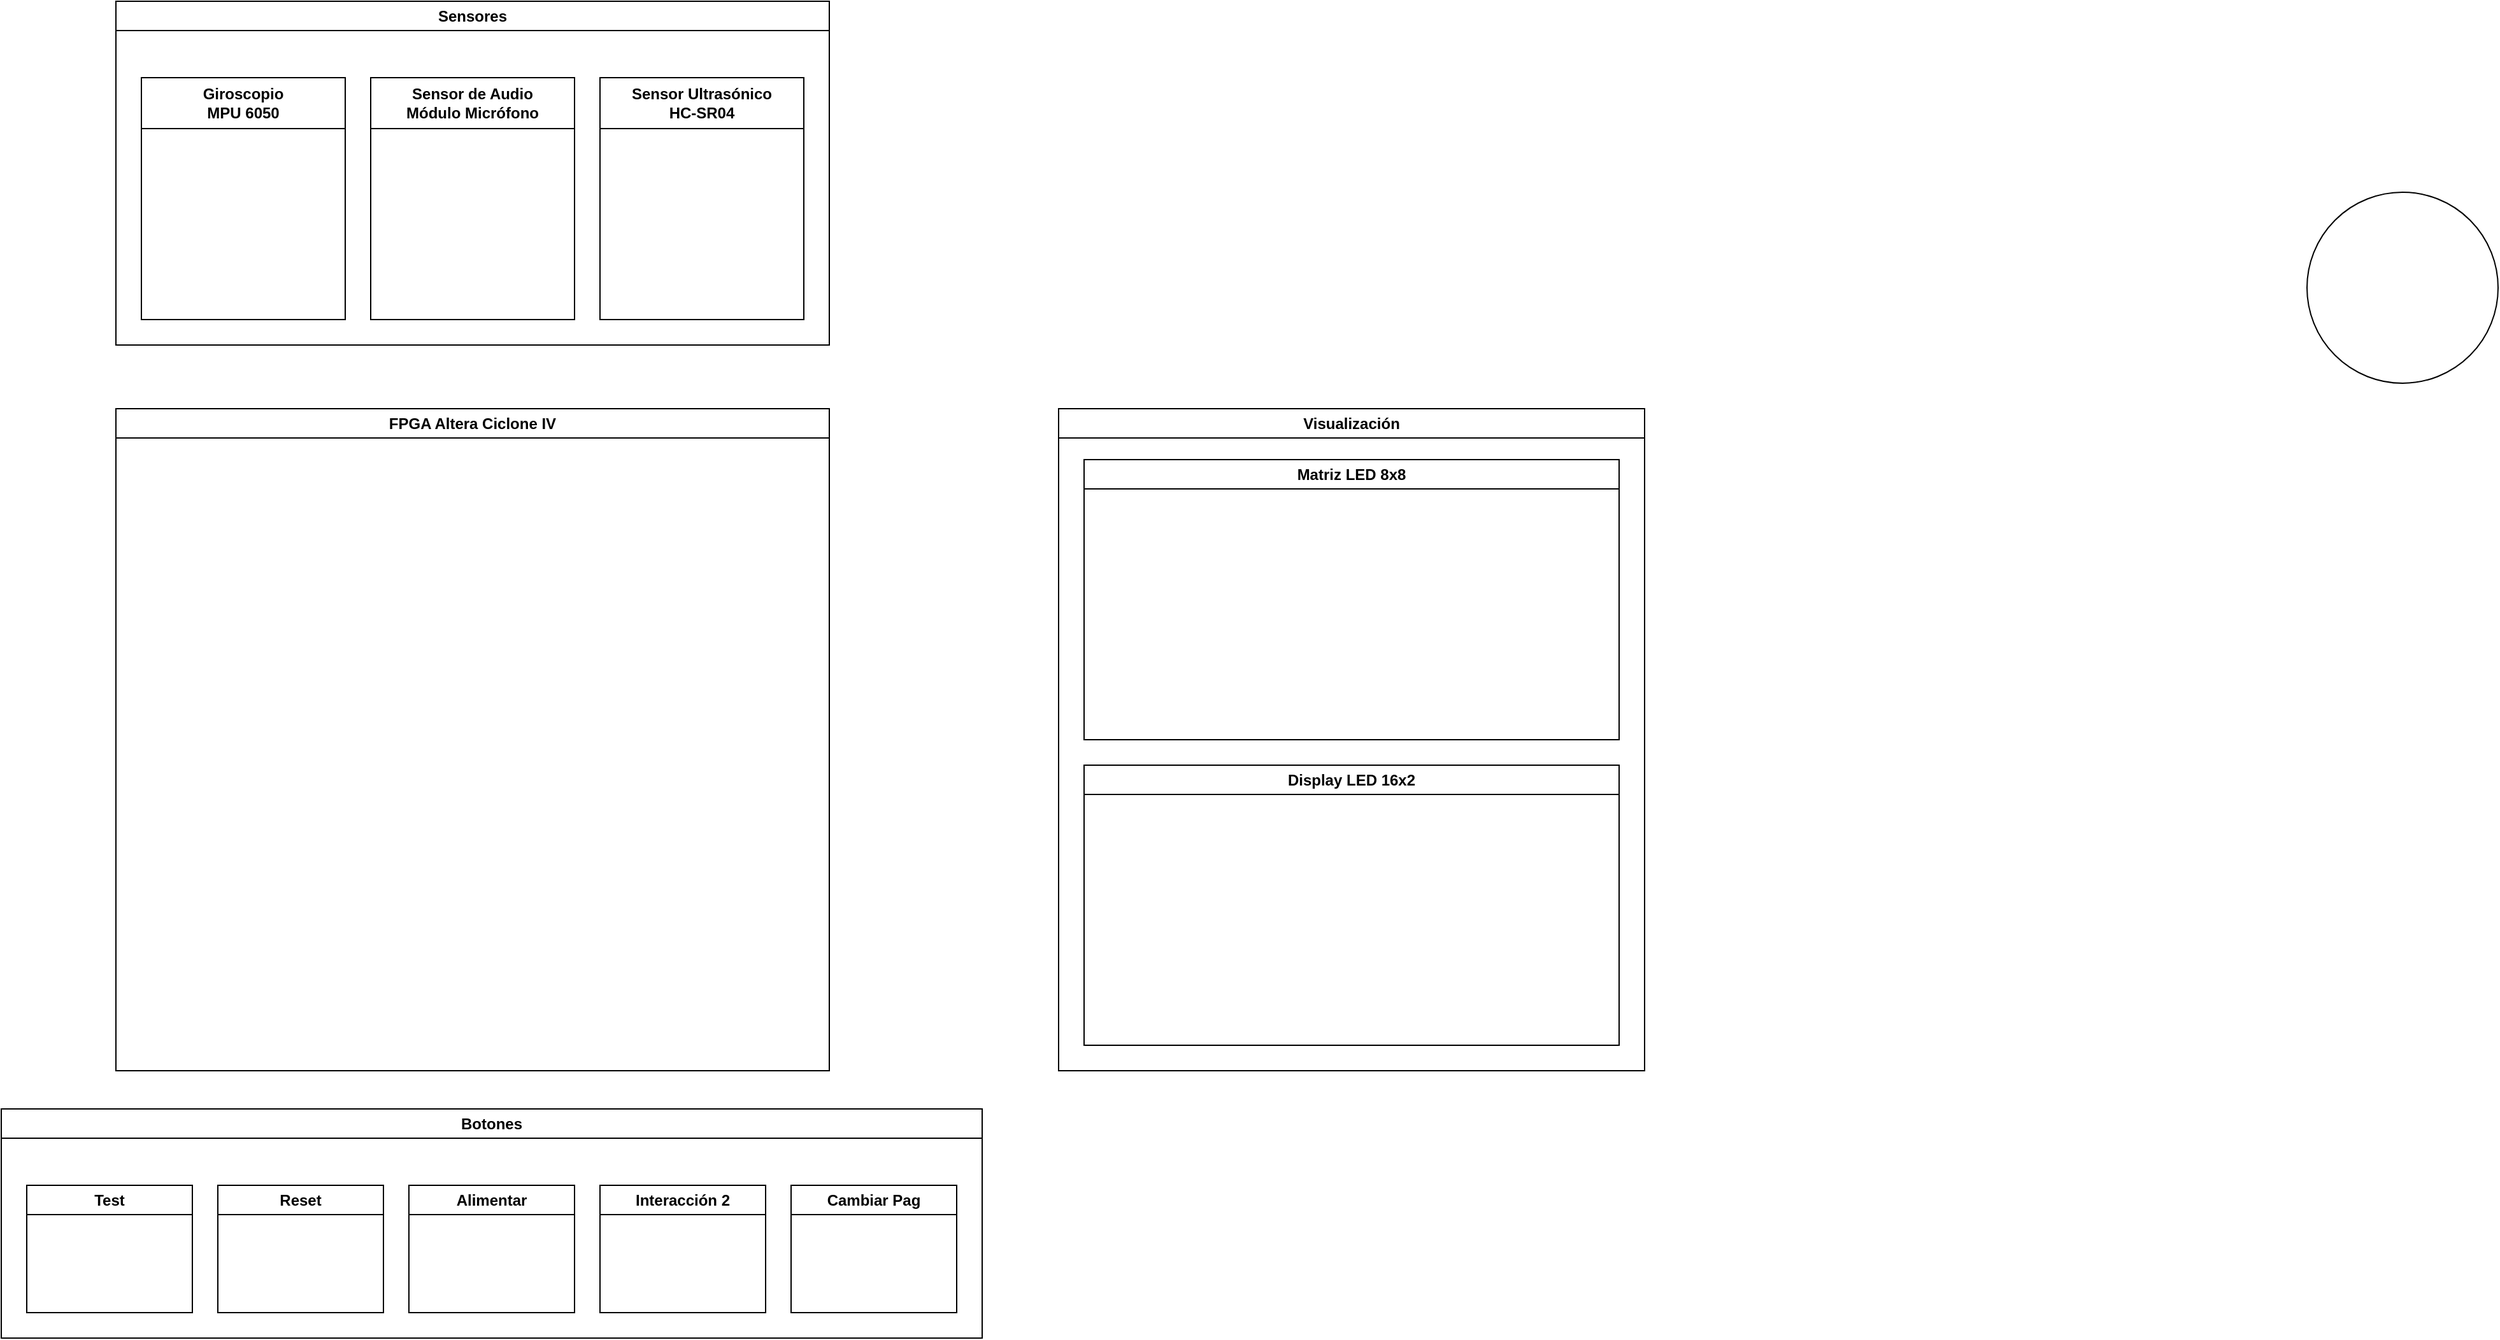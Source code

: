 <mxfile version="24.2.5" type="device">
  <diagram name="Page-1" id="We8mjUnuV8nLJWtnZGzq">
    <mxGraphModel dx="1949" dy="1204" grid="1" gridSize="10" guides="1" tooltips="1" connect="1" arrows="1" fold="1" page="1" pageScale="1" pageWidth="850" pageHeight="1100" math="0" shadow="0">
      <root>
        <mxCell id="0" />
        <mxCell id="1" parent="0" />
        <mxCell id="cjbTdQk7SK5-sbcSmx9T-2" value="FPGA Altera Ciclone IV" style="swimlane;whiteSpace=wrap;html=1;" vertex="1" parent="1">
          <mxGeometry x="130" y="360" width="560" height="520" as="geometry" />
        </mxCell>
        <mxCell id="cjbTdQk7SK5-sbcSmx9T-3" value="Botones" style="swimlane;whiteSpace=wrap;html=1;" vertex="1" parent="1">
          <mxGeometry x="40" y="910" width="770" height="180" as="geometry">
            <mxRectangle x="40" y="670" width="80" height="30" as="alternateBounds" />
          </mxGeometry>
        </mxCell>
        <mxCell id="cjbTdQk7SK5-sbcSmx9T-5" value="Test" style="swimlane;whiteSpace=wrap;html=1;" vertex="1" parent="cjbTdQk7SK5-sbcSmx9T-3">
          <mxGeometry x="20" y="60" width="130" height="100" as="geometry" />
        </mxCell>
        <mxCell id="cjbTdQk7SK5-sbcSmx9T-6" value="Reset" style="swimlane;whiteSpace=wrap;html=1;" vertex="1" parent="cjbTdQk7SK5-sbcSmx9T-3">
          <mxGeometry x="170" y="60" width="130" height="100" as="geometry" />
        </mxCell>
        <mxCell id="cjbTdQk7SK5-sbcSmx9T-7" value="Alimentar" style="swimlane;whiteSpace=wrap;html=1;" vertex="1" parent="cjbTdQk7SK5-sbcSmx9T-3">
          <mxGeometry x="320" y="60" width="130" height="100" as="geometry" />
        </mxCell>
        <mxCell id="cjbTdQk7SK5-sbcSmx9T-8" value="Interacción 2" style="swimlane;whiteSpace=wrap;html=1;" vertex="1" parent="cjbTdQk7SK5-sbcSmx9T-3">
          <mxGeometry x="470" y="60" width="130" height="100" as="geometry" />
        </mxCell>
        <mxCell id="cjbTdQk7SK5-sbcSmx9T-10" value="Cambiar Pag" style="swimlane;whiteSpace=wrap;html=1;" vertex="1" parent="cjbTdQk7SK5-sbcSmx9T-3">
          <mxGeometry x="620" y="60" width="130" height="100" as="geometry" />
        </mxCell>
        <mxCell id="cjbTdQk7SK5-sbcSmx9T-11" value="Sensores" style="swimlane;whiteSpace=wrap;html=1;" vertex="1" parent="1">
          <mxGeometry x="130" y="40" width="560" height="270" as="geometry">
            <mxRectangle x="40" y="670" width="80" height="30" as="alternateBounds" />
          </mxGeometry>
        </mxCell>
        <mxCell id="cjbTdQk7SK5-sbcSmx9T-12" value="Giroscopio&lt;br&gt;MPU 6050" style="swimlane;whiteSpace=wrap;html=1;startSize=40;" vertex="1" parent="cjbTdQk7SK5-sbcSmx9T-11">
          <mxGeometry x="20" y="60" width="160" height="190" as="geometry" />
        </mxCell>
        <mxCell id="cjbTdQk7SK5-sbcSmx9T-13" value="Sensor de Audio&lt;div&gt;Módulo Micrófono&lt;/div&gt;" style="swimlane;whiteSpace=wrap;html=1;startSize=40;" vertex="1" parent="cjbTdQk7SK5-sbcSmx9T-11">
          <mxGeometry x="200" y="60" width="160" height="190" as="geometry" />
        </mxCell>
        <mxCell id="cjbTdQk7SK5-sbcSmx9T-14" value="Sensor Ultrasónico&lt;div&gt;HC-SR04&lt;/div&gt;" style="swimlane;whiteSpace=wrap;html=1;startSize=40;" vertex="1" parent="cjbTdQk7SK5-sbcSmx9T-11">
          <mxGeometry x="380" y="60" width="160" height="190" as="geometry" />
        </mxCell>
        <mxCell id="cjbTdQk7SK5-sbcSmx9T-17" value="Visualización" style="swimlane;whiteSpace=wrap;html=1;direction=east;" vertex="1" parent="1">
          <mxGeometry x="870" y="360" width="460" height="520" as="geometry">
            <mxRectangle x="40" y="670" width="80" height="30" as="alternateBounds" />
          </mxGeometry>
        </mxCell>
        <mxCell id="cjbTdQk7SK5-sbcSmx9T-18" value="Matriz LED 8x8" style="swimlane;whiteSpace=wrap;html=1;" vertex="1" parent="cjbTdQk7SK5-sbcSmx9T-17">
          <mxGeometry x="20" y="40" width="420" height="220" as="geometry" />
        </mxCell>
        <mxCell id="cjbTdQk7SK5-sbcSmx9T-19" value="Display LED 16x2" style="swimlane;whiteSpace=wrap;html=1;" vertex="1" parent="cjbTdQk7SK5-sbcSmx9T-17">
          <mxGeometry x="20" y="280" width="420" height="220" as="geometry" />
        </mxCell>
        <mxCell id="cjbTdQk7SK5-sbcSmx9T-22" value="" style="ellipse;whiteSpace=wrap;html=1;aspect=fixed;" vertex="1" parent="1">
          <mxGeometry x="1850" y="190" width="150" height="150" as="geometry" />
        </mxCell>
      </root>
    </mxGraphModel>
  </diagram>
</mxfile>
